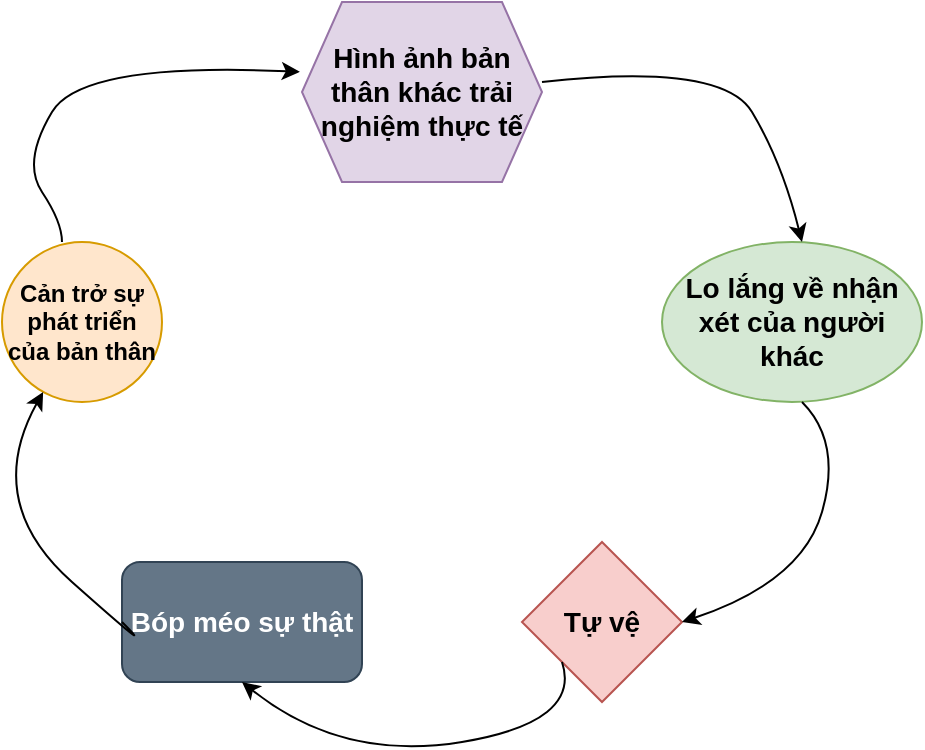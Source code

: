 <mxfile version="24.2.7" type="github">
  <diagram name="Page-1" id="U8wQcLiuiN57d0TRx89D">
    <mxGraphModel dx="794" dy="564" grid="1" gridSize="10" guides="1" tooltips="1" connect="1" arrows="1" fold="1" page="1" pageScale="1" pageWidth="827" pageHeight="1169" math="0" shadow="0">
      <root>
        <mxCell id="0" />
        <mxCell id="1" parent="0" />
        <mxCell id="y-DAU9p7zFEA_xPzc4Ig-1" value="&lt;b&gt;Cản trở sự phát triển của bản thân&lt;/b&gt;" style="ellipse;whiteSpace=wrap;html=1;aspect=fixed;fillColor=#ffe6cc;strokeColor=#d79b00;" vertex="1" parent="1">
          <mxGeometry x="210" y="200" width="80" height="80" as="geometry" />
        </mxCell>
        <mxCell id="y-DAU9p7zFEA_xPzc4Ig-2" value="&lt;font style=&quot;font-size: 14px;&quot;&gt;&lt;b&gt;Hình ảnh bản thân khác trải nghiệm thực tế&lt;/b&gt;&lt;/font&gt;" style="shape=hexagon;perimeter=hexagonPerimeter2;whiteSpace=wrap;html=1;fixedSize=1;fillColor=#e1d5e7;strokeColor=#9673a6;" vertex="1" parent="1">
          <mxGeometry x="360" y="80" width="120" height="90" as="geometry" />
        </mxCell>
        <mxCell id="y-DAU9p7zFEA_xPzc4Ig-3" value="&lt;font style=&quot;font-size: 14px;&quot;&gt;&lt;b&gt;Lo lắng về nhận xét của người khác&lt;/b&gt;&lt;/font&gt;" style="ellipse;whiteSpace=wrap;html=1;fillColor=#d5e8d4;strokeColor=#82b366;" vertex="1" parent="1">
          <mxGeometry x="540" y="200" width="130" height="80" as="geometry" />
        </mxCell>
        <mxCell id="y-DAU9p7zFEA_xPzc4Ig-4" value="&lt;b&gt;&lt;font style=&quot;font-size: 14px;&quot;&gt;Bóp méo sự thật&lt;/font&gt;&lt;/b&gt;" style="rounded=1;whiteSpace=wrap;html=1;fillColor=#647687;fontColor=#ffffff;strokeColor=#314354;" vertex="1" parent="1">
          <mxGeometry x="270" y="360" width="120" height="60" as="geometry" />
        </mxCell>
        <mxCell id="y-DAU9p7zFEA_xPzc4Ig-6" value="&lt;font style=&quot;font-size: 14px;&quot;&gt;&lt;b&gt;Tự vệ&lt;/b&gt;&lt;/font&gt;" style="rhombus;whiteSpace=wrap;html=1;fillColor=#f8cecc;strokeColor=#b85450;" vertex="1" parent="1">
          <mxGeometry x="470" y="350" width="80" height="80" as="geometry" />
        </mxCell>
        <mxCell id="y-DAU9p7zFEA_xPzc4Ig-10" value="" style="curved=1;endArrow=classic;html=1;rounded=2;" edge="1" parent="1">
          <mxGeometry width="50" height="50" relative="1" as="geometry">
            <mxPoint x="480" y="120" as="sourcePoint" />
            <mxPoint x="610" y="200" as="targetPoint" />
            <Array as="points">
              <mxPoint x="570" y="110" />
              <mxPoint x="600" y="160" />
            </Array>
          </mxGeometry>
        </mxCell>
        <mxCell id="y-DAU9p7zFEA_xPzc4Ig-12" value="" style="curved=1;endArrow=classic;html=1;rounded=2;entryX=1;entryY=0.5;entryDx=0;entryDy=0;" edge="1" parent="1" target="y-DAU9p7zFEA_xPzc4Ig-6">
          <mxGeometry width="50" height="50" relative="1" as="geometry">
            <mxPoint x="610" y="280" as="sourcePoint" />
            <mxPoint x="750" y="360" as="targetPoint" />
            <Array as="points">
              <mxPoint x="630" y="300" />
              <mxPoint x="610" y="370" />
            </Array>
          </mxGeometry>
        </mxCell>
        <mxCell id="y-DAU9p7zFEA_xPzc4Ig-13" value="" style="curved=1;endArrow=classic;html=1;rounded=2;entryX=0.5;entryY=1;entryDx=0;entryDy=0;" edge="1" parent="1" target="y-DAU9p7zFEA_xPzc4Ig-4">
          <mxGeometry width="50" height="50" relative="1" as="geometry">
            <mxPoint x="490" y="410" as="sourcePoint" />
            <mxPoint x="430" y="520" as="targetPoint" />
            <Array as="points">
              <mxPoint x="500" y="440" />
              <mxPoint x="380" y="460" />
            </Array>
          </mxGeometry>
        </mxCell>
        <mxCell id="y-DAU9p7zFEA_xPzc4Ig-14" value="" style="curved=1;endArrow=classic;html=1;rounded=2;" edge="1" parent="1" target="y-DAU9p7zFEA_xPzc4Ig-1">
          <mxGeometry width="50" height="50" relative="1" as="geometry">
            <mxPoint x="270" y="390" as="sourcePoint" />
            <mxPoint x="200" y="240" as="targetPoint" />
            <Array as="points">
              <mxPoint x="290" y="410" />
              <mxPoint x="200" y="330" />
            </Array>
          </mxGeometry>
        </mxCell>
        <mxCell id="y-DAU9p7zFEA_xPzc4Ig-15" value="" style="curved=1;endArrow=classic;html=1;rounded=2;entryX=-0.009;entryY=0.388;entryDx=0;entryDy=0;entryPerimeter=0;" edge="1" parent="1" target="y-DAU9p7zFEA_xPzc4Ig-2">
          <mxGeometry width="50" height="50" relative="1" as="geometry">
            <mxPoint x="240" y="200" as="sourcePoint" />
            <mxPoint x="180" y="310" as="targetPoint" />
            <Array as="points">
              <mxPoint x="240" y="190" />
              <mxPoint x="220" y="160" />
              <mxPoint x="250" y="110" />
            </Array>
          </mxGeometry>
        </mxCell>
      </root>
    </mxGraphModel>
  </diagram>
</mxfile>
